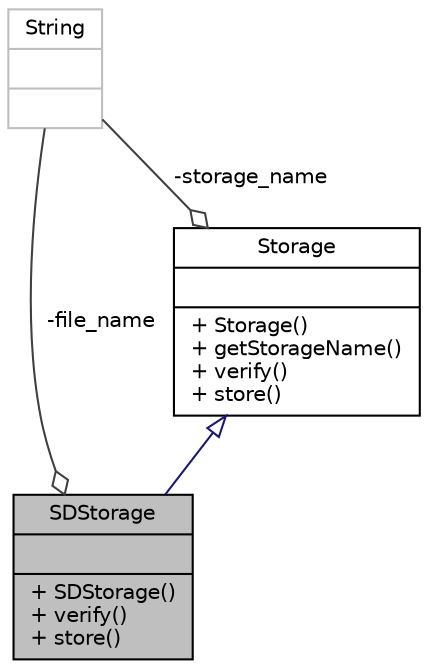 digraph "SDStorage"
{
 // INTERACTIVE_SVG=YES
 // LATEX_PDF_SIZE
  bgcolor="transparent";
  edge [fontname="Helvetica",fontsize="10",labelfontname="Helvetica",labelfontsize="10"];
  node [fontname="Helvetica",fontsize="10",shape=record];
  Node1 [label="{SDStorage\n||+ SDStorage()\l+ verify()\l+ store()\l}",height=0.2,width=0.4,color="black", fillcolor="grey75", style="filled", fontcolor="black",tooltip="Implementation of a Storage device to interface with an SD card."];
  Node2 -> Node1 [dir="back",color="midnightblue",fontsize="10",style="solid",arrowtail="onormal",fontname="Helvetica"];
  Node2 [label="{Storage\n||+ Storage()\l+ getStorageName()\l+ verify()\l+ store()\l}",height=0.2,width=0.4,color="black",URL="$classStorage.html",tooltip="Parent class for all data storage devices (sd card, radio, etc)"];
  Node3 -> Node2 [color="grey25",fontsize="10",style="solid",label=" -storage_name" ,arrowhead="odiamond",fontname="Helvetica"];
  Node3 [label="{String\n||}",height=0.2,width=0.4,color="grey75",tooltip=" "];
  Node3 -> Node1 [color="grey25",fontsize="10",style="solid",label=" -file_name" ,arrowhead="odiamond",fontname="Helvetica"];
}
